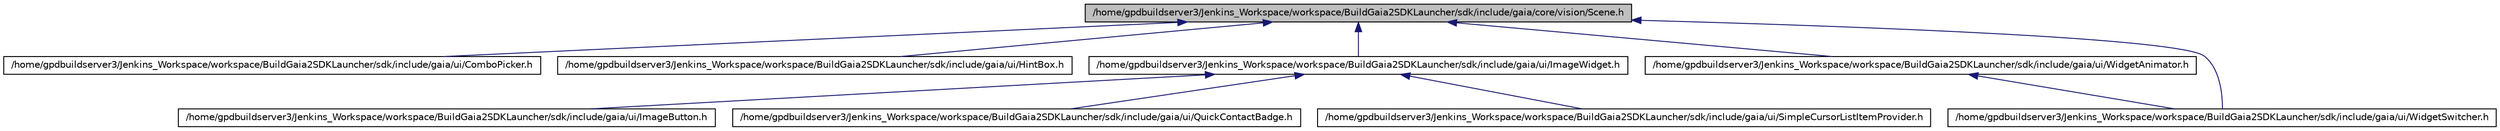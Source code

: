 digraph G
{
  edge [fontname="Helvetica",fontsize="10",labelfontname="Helvetica",labelfontsize="10"];
  node [fontname="Helvetica",fontsize="10",shape=record];
  Node1 [label="/home/gpdbuildserver3/Jenkins_Workspace/workspace/BuildGaia2SDKLauncher/sdk/include/gaia/core/vision/Scene.h",height=0.2,width=0.4,color="black", fillcolor="grey75", style="filled" fontcolor="black"];
  Node1 -> Node2 [dir=back,color="midnightblue",fontsize="10",style="solid",fontname="Helvetica"];
  Node2 [label="/home/gpdbuildserver3/Jenkins_Workspace/workspace/BuildGaia2SDKLauncher/sdk/include/gaia/ui/ComboPicker.h",height=0.2,width=0.4,color="black", fillcolor="white", style="filled",URL="$d3/d9b/_combo_picker_8h.html"];
  Node1 -> Node3 [dir=back,color="midnightblue",fontsize="10",style="solid",fontname="Helvetica"];
  Node3 [label="/home/gpdbuildserver3/Jenkins_Workspace/workspace/BuildGaia2SDKLauncher/sdk/include/gaia/ui/HintBox.h",height=0.2,width=0.4,color="black", fillcolor="white", style="filled",URL="$d4/d1e/_hint_box_8h.html"];
  Node1 -> Node4 [dir=back,color="midnightblue",fontsize="10",style="solid",fontname="Helvetica"];
  Node4 [label="/home/gpdbuildserver3/Jenkins_Workspace/workspace/BuildGaia2SDKLauncher/sdk/include/gaia/ui/ImageWidget.h",height=0.2,width=0.4,color="black", fillcolor="white", style="filled",URL="$d8/d37/_image_widget_8h.html"];
  Node4 -> Node5 [dir=back,color="midnightblue",fontsize="10",style="solid",fontname="Helvetica"];
  Node5 [label="/home/gpdbuildserver3/Jenkins_Workspace/workspace/BuildGaia2SDKLauncher/sdk/include/gaia/ui/ImageButton.h",height=0.2,width=0.4,color="black", fillcolor="white", style="filled",URL="$de/d70/_image_button_8h.html"];
  Node4 -> Node6 [dir=back,color="midnightblue",fontsize="10",style="solid",fontname="Helvetica"];
  Node6 [label="/home/gpdbuildserver3/Jenkins_Workspace/workspace/BuildGaia2SDKLauncher/sdk/include/gaia/ui/QuickContactBadge.h",height=0.2,width=0.4,color="black", fillcolor="white", style="filled",URL="$d1/de8/_quick_contact_badge_8h.html"];
  Node4 -> Node7 [dir=back,color="midnightblue",fontsize="10",style="solid",fontname="Helvetica"];
  Node7 [label="/home/gpdbuildserver3/Jenkins_Workspace/workspace/BuildGaia2SDKLauncher/sdk/include/gaia/ui/SimpleCursorListItemProvider.h",height=0.2,width=0.4,color="black", fillcolor="white", style="filled",URL="$db/daf/_simple_cursor_list_item_provider_8h.html"];
  Node1 -> Node8 [dir=back,color="midnightblue",fontsize="10",style="solid",fontname="Helvetica"];
  Node8 [label="/home/gpdbuildserver3/Jenkins_Workspace/workspace/BuildGaia2SDKLauncher/sdk/include/gaia/ui/WidgetAnimator.h",height=0.2,width=0.4,color="black", fillcolor="white", style="filled",URL="$d5/d80/_widget_animator_8h.html"];
  Node8 -> Node9 [dir=back,color="midnightblue",fontsize="10",style="solid",fontname="Helvetica"];
  Node9 [label="/home/gpdbuildserver3/Jenkins_Workspace/workspace/BuildGaia2SDKLauncher/sdk/include/gaia/ui/WidgetSwitcher.h",height=0.2,width=0.4,color="black", fillcolor="white", style="filled",URL="$dd/de8/_widget_switcher_8h.html"];
  Node1 -> Node9 [dir=back,color="midnightblue",fontsize="10",style="solid",fontname="Helvetica"];
}
